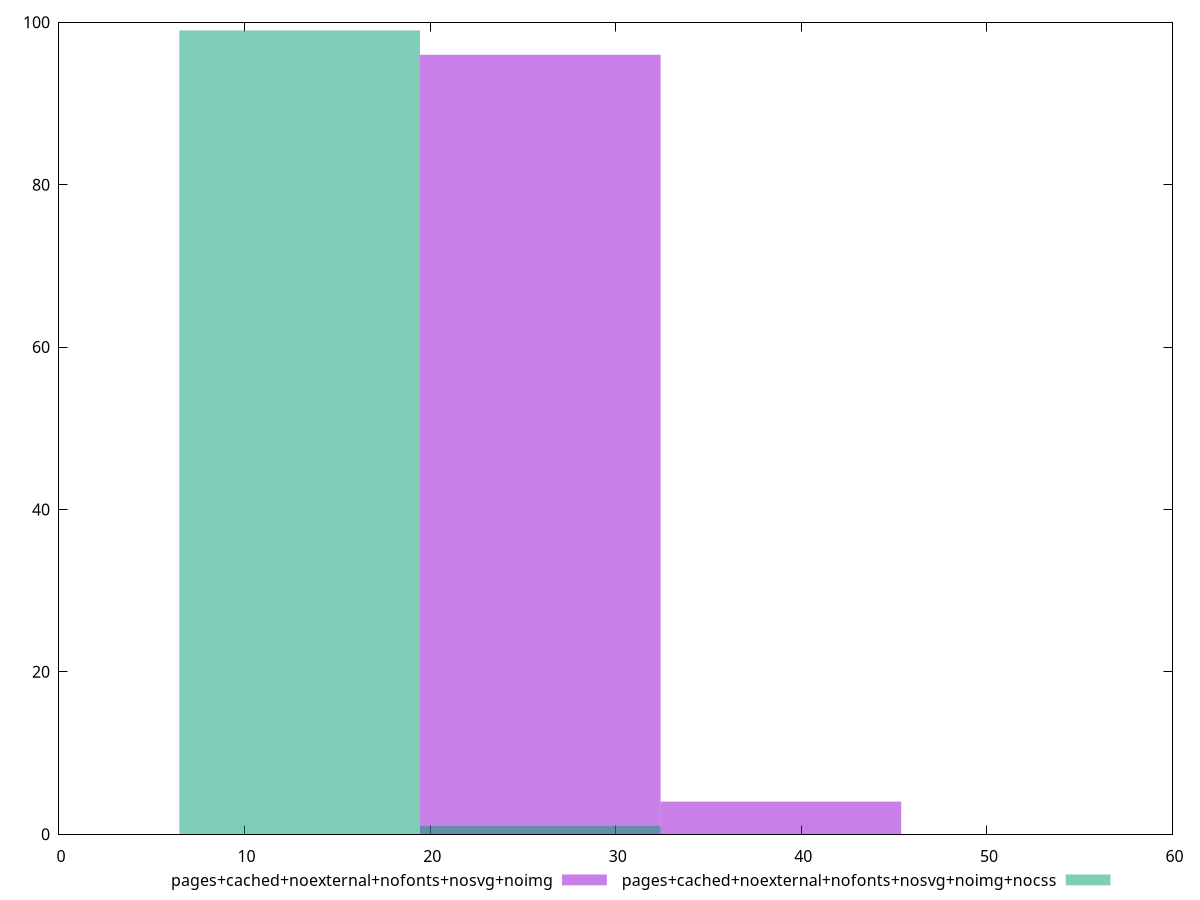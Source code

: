 reset
set terminal svg size 640, 500 enhanced background rgb 'white'
set output "report_00007_2020-12-11T15:55:29.892Z/max-potential-fid/comparison/histogram/11_vs_12.svg"

$pagesCachedNoexternalNofontsNosvgNoimg <<EOF
25.933106930266337 96
38.89966039539951 4
EOF

$pagesCachedNoexternalNofontsNosvgNoimgNocss <<EOF
12.966553465133169 99
25.933106930266337 1
EOF

set key outside below
set boxwidth 12.966553465133169
set yrange [0:100]
set style fill transparent solid 0.5 noborder

plot \
  $pagesCachedNoexternalNofontsNosvgNoimg title "pages+cached+noexternal+nofonts+nosvg+noimg" with boxes, \
  $pagesCachedNoexternalNofontsNosvgNoimgNocss title "pages+cached+noexternal+nofonts+nosvg+noimg+nocss" with boxes, \


reset